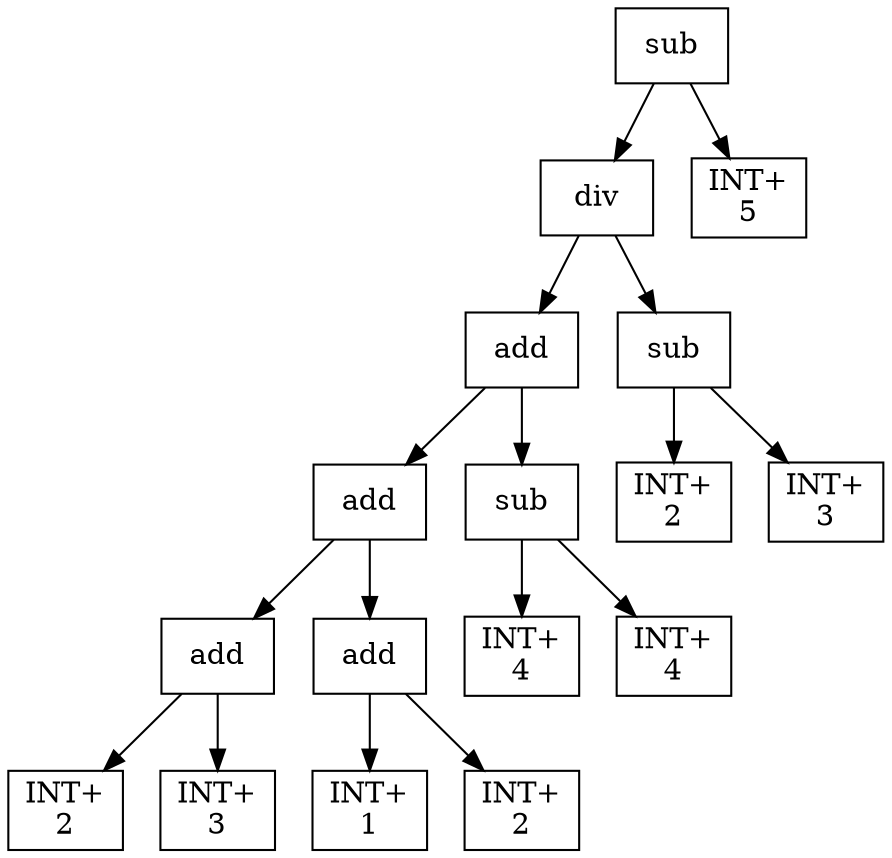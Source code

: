 digraph expr {
  node [shape=box];
  n1 [label="sub"];
  n2 [label="div"];
  n3 [label="add"];
  n4 [label="add"];
  n5 [label="add"];
  n6 [label="INT+\n2"];
  n7 [label="INT+\n3"];
  n5 -> n6;
  n5 -> n7;
  n8 [label="add"];
  n9 [label="INT+\n1"];
  n10 [label="INT+\n2"];
  n8 -> n9;
  n8 -> n10;
  n4 -> n5;
  n4 -> n8;
  n11 [label="sub"];
  n12 [label="INT+\n4"];
  n13 [label="INT+\n4"];
  n11 -> n12;
  n11 -> n13;
  n3 -> n4;
  n3 -> n11;
  n14 [label="sub"];
  n15 [label="INT+\n2"];
  n16 [label="INT+\n3"];
  n14 -> n15;
  n14 -> n16;
  n2 -> n3;
  n2 -> n14;
  n17 [label="INT+\n5"];
  n1 -> n2;
  n1 -> n17;
}